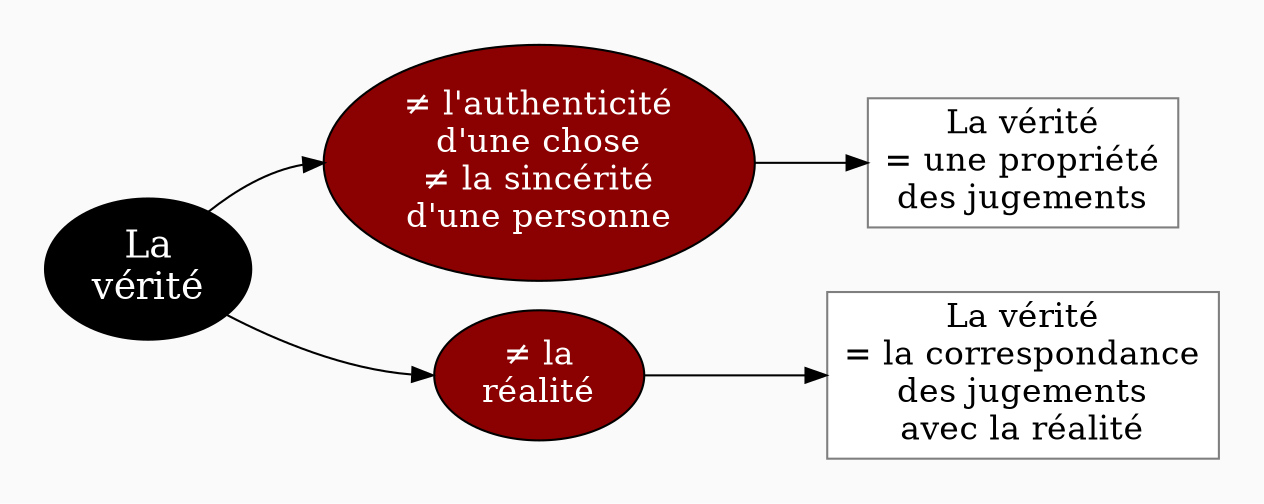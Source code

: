 digraph G {
// Template : diagram
// Usage : cours sur la vérité

rankdir=LR
splines=true
//splines=curved
bgcolor=grey98
pad=0.3
style=filled
edge[minlen=4]
ranksep=0.1
nodesep=0.2 // valeur à changer ?

// NIVEAU 1
node[style=filled; fillcolor=12 ; fontcolor=white ; fontsize=18]
// a1[label=""]

a1[label="La
vérité"]

// NIVEAU 2
node[style=filled;fillcolor=red4;fontcolor=white; fontsize=16]
// b1[label=""]
a1->{
b1[label="≠ l'authenticité
d'une chose
≠ la sincérité
d'une personne"]
b2[label="≠ la
réalité"]
}[headport=w]

// NIVEAU 3 (sans intermédiaire)
node [shape=box; style=filled;fillcolor=white;fontcolor=black;color=grey50]
// c1[label=""]

b1->c1
c1[label="La vérité
= une propriété
des jugements"]

b2->c2
c2[label="La vérité
= la correspondance
des jugements
avec la réalité"]

// INTERMEDIAIRE AVANT NIVEAU 3
node[style=filled;fillcolor=grey78;shape=oval]
// [arrowhead=none]
// bc1[label=""]

// NIVEAU 3 (avec intermédiaire)
node[style="filled";fillcolor=white;shape=box;color=grey50]
// c1[label=""]

// NIVEAU 4
node[style="filled, rounded";fillcolor=white;shape=box;color=grey50]
// d1[label=""]


// ETIQUETTES EN ROUGE
node[shape=plaintext;fontcolor=firebrick3;fillcolor=grey98]
// e1[label=< <B>= Titre</B><BR /><BR />Contenu<BR /> >]
// e1[label=""]
// ->e1[minlen=1;style=invis]


// Remarques
node[color=blue;shape=box;style=filled;margin=0.07;fontcolor=black;fontsize=13]
edge[color=blue;arrowhead="none";xlabel="";style=dashed]
// r1[label=""]
// {rank=same;->r1}
// {rank=same;r1->[dir=back]}


}


